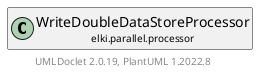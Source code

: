 @startuml
    remove .*\.(Instance|Par|Parameterizer|Factory)$
    set namespaceSeparator none
    hide empty fields
    hide empty methods

    class "<size:14>WriteDoubleDataStoreProcessor.Instance\n<size:10>elki.parallel.processor" as elki.parallel.processor.WriteDoubleDataStoreProcessor.Instance [[WriteDoubleDataStoreProcessor.Instance.html]] {
        ~input: Instance
        +Instance(Instance)
        +map(DBIDRef): void
    }

    interface "<size:14>Processor.Instance\n<size:10>elki.parallel.processor" as elki.parallel.processor.Processor.Instance [[Processor.Instance.html]] {
        {abstract} +map(DBIDRef): void
    }
    class "<size:14>WriteDoubleDataStoreProcessor\n<size:10>elki.parallel.processor" as elki.parallel.processor.WriteDoubleDataStoreProcessor [[WriteDoubleDataStoreProcessor.html]]

    elki.parallel.processor.Processor.Instance <|.. elki.parallel.processor.WriteDoubleDataStoreProcessor.Instance
    elki.parallel.processor.WriteDoubleDataStoreProcessor +-- elki.parallel.processor.WriteDoubleDataStoreProcessor.Instance

    center footer UMLDoclet 2.0.19, PlantUML 1.2022.8
@enduml
